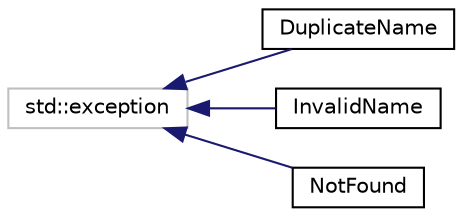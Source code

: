 digraph "Graphical Class Hierarchy"
{
 // LATEX_PDF_SIZE
  edge [fontname="Helvetica",fontsize="10",labelfontname="Helvetica",labelfontsize="10"];
  node [fontname="Helvetica",fontsize="10",shape=record];
  rankdir="LR";
  Node3 [label="std::exception",height=0.2,width=0.4,color="grey75", fillcolor="white", style="filled",tooltip=" "];
  Node3 -> Node0 [dir="back",color="midnightblue",fontsize="10",style="solid",fontname="Helvetica"];
  Node0 [label="DuplicateName",height=0.2,width=0.4,color="black", fillcolor="white", style="filled",URL="$classDuplicateName.html",tooltip=" "];
  Node3 -> Node5 [dir="back",color="midnightblue",fontsize="10",style="solid",fontname="Helvetica"];
  Node5 [label="InvalidName",height=0.2,width=0.4,color="black", fillcolor="white", style="filled",URL="$classInvalidName.html",tooltip=" "];
  Node3 -> Node6 [dir="back",color="midnightblue",fontsize="10",style="solid",fontname="Helvetica"];
  Node6 [label="NotFound",height=0.2,width=0.4,color="black", fillcolor="white", style="filled",URL="$classNotFound.html",tooltip=" "];
}
